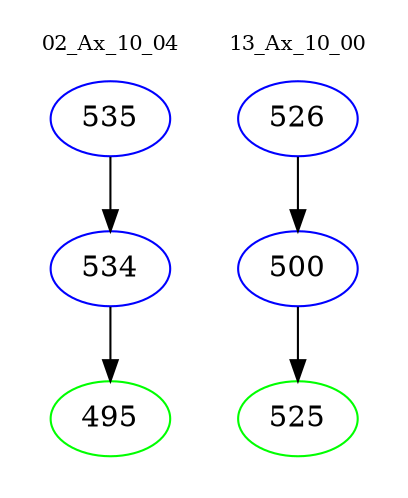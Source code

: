 digraph{
subgraph cluster_0 {
color = white
label = "02_Ax_10_04";
fontsize=10;
T0_535 [label="535", color="blue"]
T0_535 -> T0_534 [color="black"]
T0_534 [label="534", color="blue"]
T0_534 -> T0_495 [color="black"]
T0_495 [label="495", color="green"]
}
subgraph cluster_1 {
color = white
label = "13_Ax_10_00";
fontsize=10;
T1_526 [label="526", color="blue"]
T1_526 -> T1_500 [color="black"]
T1_500 [label="500", color="blue"]
T1_500 -> T1_525 [color="black"]
T1_525 [label="525", color="green"]
}
}
